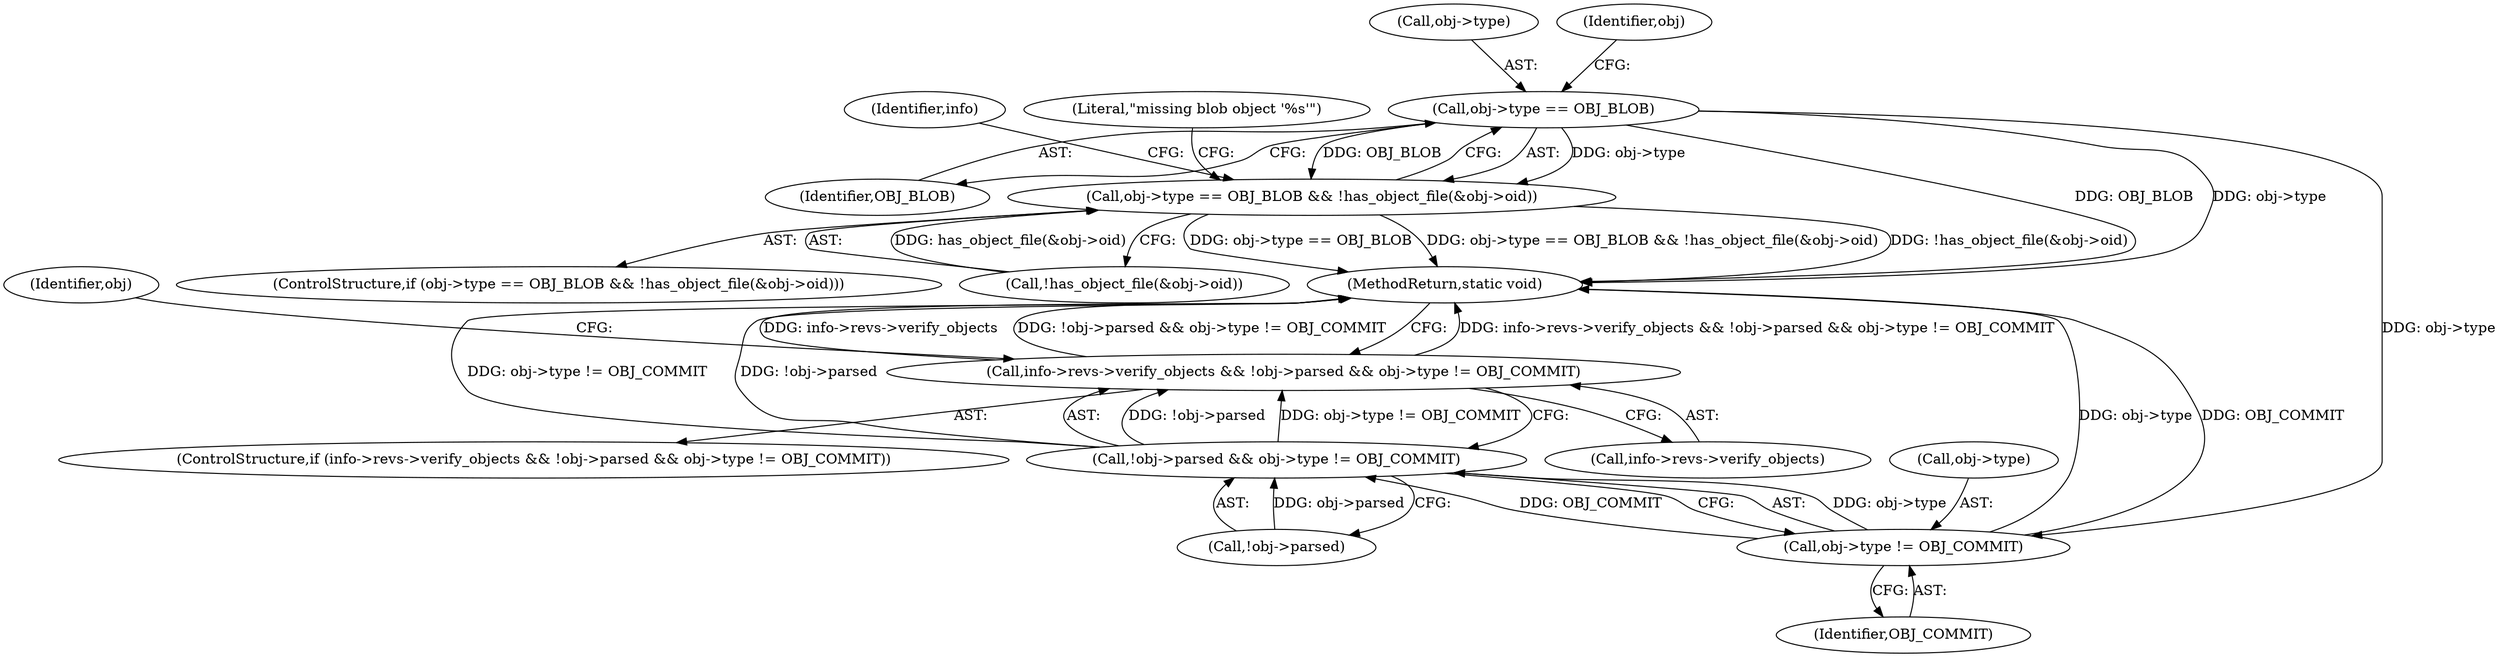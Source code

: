 digraph "0_git_de1e67d0703894cb6ea782e36abb63976ab07e60_1@pointer" {
"1000112" [label="(Call,obj->type == OBJ_BLOB)"];
"1000111" [label="(Call,obj->type == OBJ_BLOB && !has_object_file(&obj->oid))"];
"1000142" [label="(Call,obj->type != OBJ_COMMIT)"];
"1000137" [label="(Call,!obj->parsed && obj->type != OBJ_COMMIT)"];
"1000131" [label="(Call,info->revs->verify_objects && !obj->parsed && obj->type != OBJ_COMMIT)"];
"1000137" [label="(Call,!obj->parsed && obj->type != OBJ_COMMIT)"];
"1000116" [label="(Identifier,OBJ_BLOB)"];
"1000131" [label="(Call,info->revs->verify_objects && !obj->parsed && obj->type != OBJ_COMMIT)"];
"1000110" [label="(ControlStructure,if (obj->type == OBJ_BLOB && !has_object_file(&obj->oid)))"];
"1000134" [label="(Identifier,info)"];
"1000130" [label="(ControlStructure,if (info->revs->verify_objects && !obj->parsed && obj->type != OBJ_COMMIT))"];
"1000150" [label="(Identifier,obj)"];
"1000112" [label="(Call,obj->type == OBJ_BLOB)"];
"1000142" [label="(Call,obj->type != OBJ_COMMIT)"];
"1000111" [label="(Call,obj->type == OBJ_BLOB && !has_object_file(&obj->oid))"];
"1000117" [label="(Call,!has_object_file(&obj->oid))"];
"1000143" [label="(Call,obj->type)"];
"1000124" [label="(Literal,\"missing blob object '%s'\")"];
"1000138" [label="(Call,!obj->parsed)"];
"1000113" [label="(Call,obj->type)"];
"1000146" [label="(Identifier,OBJ_COMMIT)"];
"1000132" [label="(Call,info->revs->verify_objects)"];
"1000153" [label="(MethodReturn,static void)"];
"1000121" [label="(Identifier,obj)"];
"1000112" -> "1000111"  [label="AST: "];
"1000112" -> "1000116"  [label="CFG: "];
"1000113" -> "1000112"  [label="AST: "];
"1000116" -> "1000112"  [label="AST: "];
"1000121" -> "1000112"  [label="CFG: "];
"1000111" -> "1000112"  [label="CFG: "];
"1000112" -> "1000153"  [label="DDG: obj->type"];
"1000112" -> "1000153"  [label="DDG: OBJ_BLOB"];
"1000112" -> "1000111"  [label="DDG: obj->type"];
"1000112" -> "1000111"  [label="DDG: OBJ_BLOB"];
"1000112" -> "1000142"  [label="DDG: obj->type"];
"1000111" -> "1000110"  [label="AST: "];
"1000111" -> "1000117"  [label="CFG: "];
"1000117" -> "1000111"  [label="AST: "];
"1000124" -> "1000111"  [label="CFG: "];
"1000134" -> "1000111"  [label="CFG: "];
"1000111" -> "1000153"  [label="DDG: !has_object_file(&obj->oid)"];
"1000111" -> "1000153"  [label="DDG: obj->type == OBJ_BLOB"];
"1000111" -> "1000153"  [label="DDG: obj->type == OBJ_BLOB && !has_object_file(&obj->oid)"];
"1000117" -> "1000111"  [label="DDG: has_object_file(&obj->oid)"];
"1000142" -> "1000137"  [label="AST: "];
"1000142" -> "1000146"  [label="CFG: "];
"1000143" -> "1000142"  [label="AST: "];
"1000146" -> "1000142"  [label="AST: "];
"1000137" -> "1000142"  [label="CFG: "];
"1000142" -> "1000153"  [label="DDG: obj->type"];
"1000142" -> "1000153"  [label="DDG: OBJ_COMMIT"];
"1000142" -> "1000137"  [label="DDG: obj->type"];
"1000142" -> "1000137"  [label="DDG: OBJ_COMMIT"];
"1000137" -> "1000131"  [label="AST: "];
"1000137" -> "1000138"  [label="CFG: "];
"1000138" -> "1000137"  [label="AST: "];
"1000131" -> "1000137"  [label="CFG: "];
"1000137" -> "1000153"  [label="DDG: obj->type != OBJ_COMMIT"];
"1000137" -> "1000153"  [label="DDG: !obj->parsed"];
"1000137" -> "1000131"  [label="DDG: !obj->parsed"];
"1000137" -> "1000131"  [label="DDG: obj->type != OBJ_COMMIT"];
"1000138" -> "1000137"  [label="DDG: obj->parsed"];
"1000131" -> "1000130"  [label="AST: "];
"1000131" -> "1000132"  [label="CFG: "];
"1000132" -> "1000131"  [label="AST: "];
"1000150" -> "1000131"  [label="CFG: "];
"1000153" -> "1000131"  [label="CFG: "];
"1000131" -> "1000153"  [label="DDG: info->revs->verify_objects && !obj->parsed && obj->type != OBJ_COMMIT"];
"1000131" -> "1000153"  [label="DDG: info->revs->verify_objects"];
"1000131" -> "1000153"  [label="DDG: !obj->parsed && obj->type != OBJ_COMMIT"];
}
